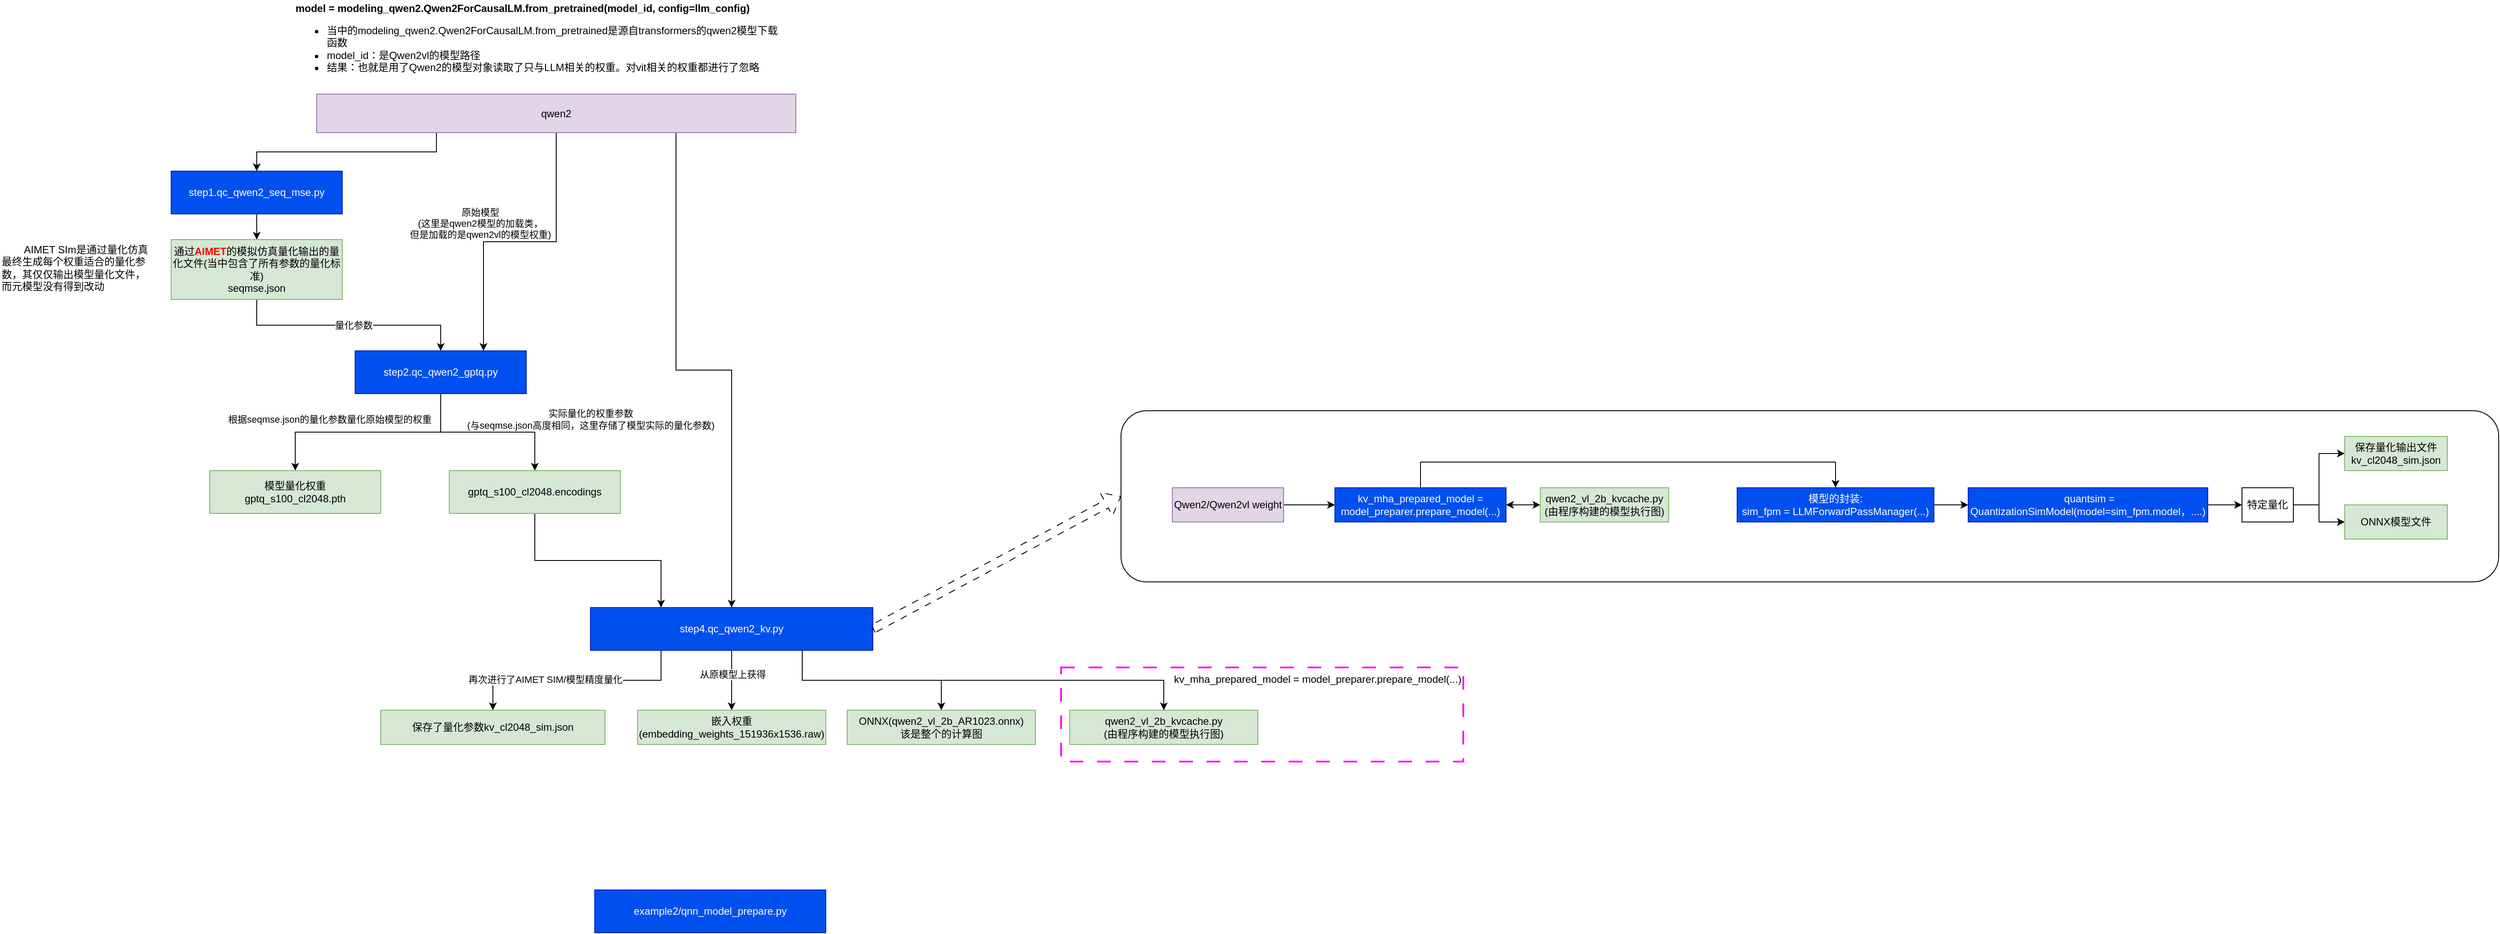 <mxfile version="27.1.6">
  <diagram name="第 1 页" id="1yGRy3Rp8gqS7cy7YKH3">
    <mxGraphModel dx="2067" dy="666" grid="1" gridSize="10" guides="1" tooltips="1" connect="1" arrows="1" fold="1" page="1" pageScale="1" pageWidth="827" pageHeight="1169" math="0" shadow="0">
      <root>
        <mxCell id="0" />
        <mxCell id="1" parent="0" />
        <mxCell id="v-EcrwhODqZBku7ry2aD-37" value="" style="rounded=0;whiteSpace=wrap;html=1;dashed=1;dashPattern=8 8;strokeColor=#FF00FF;strokeWidth=2;" vertex="1" parent="1">
          <mxGeometry x="1200" y="840" width="470" height="110" as="geometry" />
        </mxCell>
        <mxCell id="v-EcrwhODqZBku7ry2aD-3" value="" style="edgeStyle=orthogonalEdgeStyle;rounded=0;orthogonalLoop=1;jettySize=auto;html=1;" edge="1" parent="1" source="v-EcrwhODqZBku7ry2aD-1" target="v-EcrwhODqZBku7ry2aD-2">
          <mxGeometry relative="1" as="geometry" />
        </mxCell>
        <mxCell id="v-EcrwhODqZBku7ry2aD-1" value="step1.qc_qwen2_seq_mse.py" style="rounded=0;whiteSpace=wrap;html=1;fillColor=#0050ef;fontColor=#ffffff;strokeColor=#001DBC;" vertex="1" parent="1">
          <mxGeometry x="160" y="260" width="200" height="50" as="geometry" />
        </mxCell>
        <mxCell id="v-EcrwhODqZBku7ry2aD-7" style="edgeStyle=orthogonalEdgeStyle;rounded=0;orthogonalLoop=1;jettySize=auto;html=1;exitX=0.5;exitY=1;exitDx=0;exitDy=0;entryX=0.5;entryY=0;entryDx=0;entryDy=0;" edge="1" parent="1" source="v-EcrwhODqZBku7ry2aD-2" target="v-EcrwhODqZBku7ry2aD-6">
          <mxGeometry relative="1" as="geometry" />
        </mxCell>
        <mxCell id="v-EcrwhODqZBku7ry2aD-9" value="量化参数" style="edgeLabel;html=1;align=center;verticalAlign=middle;resizable=0;points=[];" vertex="1" connectable="0" parent="v-EcrwhODqZBku7ry2aD-7">
          <mxGeometry x="0.035" relative="1" as="geometry">
            <mxPoint as="offset" />
          </mxGeometry>
        </mxCell>
        <mxCell id="v-EcrwhODqZBku7ry2aD-2" value="通过&lt;b&gt;&lt;font style=&quot;color: rgb(255, 0, 0);&quot;&gt;AIMET&lt;/font&gt;&lt;/b&gt;的模拟仿真量化输出的量化文件(当中包含了所有参数的量化标准)&lt;br&gt;seqmse.json" style="rounded=0;whiteSpace=wrap;html=1;fillColor=#d5e8d4;strokeColor=#82b366;" vertex="1" parent="1">
          <mxGeometry x="160" y="340" width="200" height="70" as="geometry" />
        </mxCell>
        <mxCell id="v-EcrwhODqZBku7ry2aD-5" style="edgeStyle=orthogonalEdgeStyle;rounded=0;orthogonalLoop=1;jettySize=auto;html=1;exitX=0.25;exitY=1;exitDx=0;exitDy=0;entryX=0.5;entryY=0;entryDx=0;entryDy=0;" edge="1" parent="1" source="v-EcrwhODqZBku7ry2aD-4" target="v-EcrwhODqZBku7ry2aD-1">
          <mxGeometry relative="1" as="geometry" />
        </mxCell>
        <mxCell id="v-EcrwhODqZBku7ry2aD-8" style="edgeStyle=orthogonalEdgeStyle;rounded=0;orthogonalLoop=1;jettySize=auto;html=1;exitX=0.5;exitY=1;exitDx=0;exitDy=0;entryX=0.75;entryY=0;entryDx=0;entryDy=0;" edge="1" parent="1" source="v-EcrwhODqZBku7ry2aD-4" target="v-EcrwhODqZBku7ry2aD-6">
          <mxGeometry relative="1" as="geometry" />
        </mxCell>
        <mxCell id="v-EcrwhODqZBku7ry2aD-10" value="原始模型&lt;div&gt;(这里是qwen2模型的加载类，&lt;/div&gt;&lt;div&gt;但是加载的是qwen2vl的模型权重)&lt;/div&gt;" style="edgeLabel;html=1;align=center;verticalAlign=middle;resizable=0;points=[];" vertex="1" connectable="0" parent="v-EcrwhODqZBku7ry2aD-8">
          <mxGeometry x="-0.024" y="-2" relative="1" as="geometry">
            <mxPoint x="-51" y="-20" as="offset" />
          </mxGeometry>
        </mxCell>
        <mxCell id="v-EcrwhODqZBku7ry2aD-22" style="edgeStyle=orthogonalEdgeStyle;rounded=0;orthogonalLoop=1;jettySize=auto;html=1;exitX=0.75;exitY=1;exitDx=0;exitDy=0;" edge="1" parent="1" source="v-EcrwhODqZBku7ry2aD-4" target="v-EcrwhODqZBku7ry2aD-20">
          <mxGeometry relative="1" as="geometry" />
        </mxCell>
        <mxCell id="v-EcrwhODqZBku7ry2aD-4" value="qwen2" style="rounded=0;whiteSpace=wrap;html=1;fillColor=#e1d5e7;strokeColor=#9673a6;" vertex="1" parent="1">
          <mxGeometry x="330" y="170" width="560" height="45" as="geometry" />
        </mxCell>
        <mxCell id="v-EcrwhODqZBku7ry2aD-12" value="" style="edgeStyle=orthogonalEdgeStyle;rounded=0;orthogonalLoop=1;jettySize=auto;html=1;" edge="1" parent="1" source="v-EcrwhODqZBku7ry2aD-6" target="v-EcrwhODqZBku7ry2aD-11">
          <mxGeometry relative="1" as="geometry" />
        </mxCell>
        <mxCell id="v-EcrwhODqZBku7ry2aD-14" value="根据seqmse.json的量化参数量化原始模型的权重" style="edgeLabel;html=1;align=center;verticalAlign=middle;resizable=0;points=[];" vertex="1" connectable="0" parent="v-EcrwhODqZBku7ry2aD-12">
          <mxGeometry x="-0.278" relative="1" as="geometry">
            <mxPoint x="-81" y="-15" as="offset" />
          </mxGeometry>
        </mxCell>
        <mxCell id="v-EcrwhODqZBku7ry2aD-18" style="edgeStyle=orthogonalEdgeStyle;rounded=0;orthogonalLoop=1;jettySize=auto;html=1;exitX=0.5;exitY=1;exitDx=0;exitDy=0;" edge="1" parent="1" source="v-EcrwhODqZBku7ry2aD-6" target="v-EcrwhODqZBku7ry2aD-17">
          <mxGeometry relative="1" as="geometry" />
        </mxCell>
        <mxCell id="v-EcrwhODqZBku7ry2aD-6" value="step2.qc_qwen2_gptq.py" style="rounded=0;whiteSpace=wrap;html=1;fillColor=#0050ef;fontColor=#ffffff;strokeColor=#001DBC;" vertex="1" parent="1">
          <mxGeometry x="375" y="470" width="200" height="50" as="geometry" />
        </mxCell>
        <mxCell id="v-EcrwhODqZBku7ry2aD-11" value="模型量化权重&lt;br&gt;gptq_s100_cl2048.pth" style="rounded=0;whiteSpace=wrap;html=1;fillColor=#d5e8d4;strokeColor=#82b366;" vertex="1" parent="1">
          <mxGeometry x="205" y="610" width="200" height="50" as="geometry" />
        </mxCell>
        <mxCell id="v-EcrwhODqZBku7ry2aD-13" value="&amp;nbsp; &amp;nbsp; &amp;nbsp; &amp;nbsp; AIMET SIm是通过量化仿真最终生成每个权重适合的量化参数，其仅仅输出模型量化文件，而元模型没有得到改动" style="text;strokeColor=none;align=left;fillColor=none;html=1;verticalAlign=middle;whiteSpace=wrap;rounded=0;" vertex="1" parent="1">
          <mxGeometry x="-40" y="340" width="180" height="65" as="geometry" />
        </mxCell>
        <mxCell id="v-EcrwhODqZBku7ry2aD-15" value="&lt;b&gt;&amp;nbsp;model = modeling_qwen2.Qwen2ForCausalLM.from_pretrained(model_id, config=llm_config)&lt;/b&gt;&lt;br&gt;&lt;ul&gt;&lt;li&gt;当中的modeling_qwen2.Qwen2ForCausalLM.from_pretrained是源自transformers的qwen2模型下载函数&lt;/li&gt;&lt;li&gt;model_id：是Qwen2vl的模型路径&lt;/li&gt;&lt;li&gt;结果：也就是用了Qwen2的模型对象读取了只与LLM相关的权重。对vit相关的权重都进行了忽略&lt;/li&gt;&lt;/ul&gt;" style="text;strokeColor=none;align=left;fillColor=none;html=1;verticalAlign=middle;whiteSpace=wrap;rounded=0;" vertex="1" parent="1">
          <mxGeometry x="300" y="60" width="570" height="100" as="geometry" />
        </mxCell>
        <mxCell id="v-EcrwhODqZBku7ry2aD-25" style="edgeStyle=orthogonalEdgeStyle;rounded=0;orthogonalLoop=1;jettySize=auto;html=1;exitX=0.5;exitY=1;exitDx=0;exitDy=0;entryX=0.25;entryY=0;entryDx=0;entryDy=0;" edge="1" parent="1" source="v-EcrwhODqZBku7ry2aD-17" target="v-EcrwhODqZBku7ry2aD-20">
          <mxGeometry relative="1" as="geometry" />
        </mxCell>
        <mxCell id="v-EcrwhODqZBku7ry2aD-17" value="gptq_s100_cl2048.encodings" style="rounded=0;whiteSpace=wrap;html=1;fillColor=#d5e8d4;strokeColor=#82b366;" vertex="1" parent="1">
          <mxGeometry x="485" y="610" width="200" height="50" as="geometry" />
        </mxCell>
        <mxCell id="v-EcrwhODqZBku7ry2aD-19" value="实际量化的权重参数&lt;div&gt;(与seqmse.json高度相同，这里存储了模型实际的量化参数)&lt;/div&gt;" style="edgeLabel;html=1;align=center;verticalAlign=middle;resizable=0;points=[];" vertex="1" connectable="0" parent="1">
          <mxGeometry x="650" y="550" as="geometry" />
        </mxCell>
        <mxCell id="v-EcrwhODqZBku7ry2aD-24" style="edgeStyle=orthogonalEdgeStyle;rounded=0;orthogonalLoop=1;jettySize=auto;html=1;exitX=0.25;exitY=1;exitDx=0;exitDy=0;" edge="1" parent="1" source="v-EcrwhODqZBku7ry2aD-20" target="v-EcrwhODqZBku7ry2aD-23">
          <mxGeometry relative="1" as="geometry" />
        </mxCell>
        <mxCell id="v-EcrwhODqZBku7ry2aD-28" value="再次进行了AIMET SIM/模型精度量化" style="edgeLabel;html=1;align=center;verticalAlign=middle;resizable=0;points=[];" vertex="1" connectable="0" parent="v-EcrwhODqZBku7ry2aD-24">
          <mxGeometry x="0.284" y="-1" relative="1" as="geometry">
            <mxPoint as="offset" />
          </mxGeometry>
        </mxCell>
        <mxCell id="v-EcrwhODqZBku7ry2aD-27" style="edgeStyle=orthogonalEdgeStyle;rounded=0;orthogonalLoop=1;jettySize=auto;html=1;exitX=0.5;exitY=1;exitDx=0;exitDy=0;entryX=0.5;entryY=0;entryDx=0;entryDy=0;" edge="1" parent="1" source="v-EcrwhODqZBku7ry2aD-20" target="v-EcrwhODqZBku7ry2aD-26">
          <mxGeometry relative="1" as="geometry" />
        </mxCell>
        <mxCell id="v-EcrwhODqZBku7ry2aD-29" value="从原模型上获得" style="edgeLabel;html=1;align=center;verticalAlign=middle;resizable=0;points=[];" vertex="1" connectable="0" parent="v-EcrwhODqZBku7ry2aD-27">
          <mxGeometry x="-0.193" y="1" relative="1" as="geometry">
            <mxPoint as="offset" />
          </mxGeometry>
        </mxCell>
        <mxCell id="v-EcrwhODqZBku7ry2aD-31" style="edgeStyle=orthogonalEdgeStyle;rounded=0;orthogonalLoop=1;jettySize=auto;html=1;exitX=0.75;exitY=1;exitDx=0;exitDy=0;entryX=0.5;entryY=0;entryDx=0;entryDy=0;" edge="1" parent="1" source="v-EcrwhODqZBku7ry2aD-20" target="v-EcrwhODqZBku7ry2aD-30">
          <mxGeometry relative="1" as="geometry" />
        </mxCell>
        <mxCell id="v-EcrwhODqZBku7ry2aD-36" style="edgeStyle=orthogonalEdgeStyle;rounded=0;orthogonalLoop=1;jettySize=auto;html=1;exitX=0.75;exitY=1;exitDx=0;exitDy=0;" edge="1" parent="1" source="v-EcrwhODqZBku7ry2aD-20" target="v-EcrwhODqZBku7ry2aD-35">
          <mxGeometry relative="1" as="geometry" />
        </mxCell>
        <mxCell id="v-EcrwhODqZBku7ry2aD-20" value="step4.qc_qwen2_kv.py" style="rounded=0;whiteSpace=wrap;html=1;fillColor=#0050ef;fontColor=#ffffff;strokeColor=#001DBC;" vertex="1" parent="1">
          <mxGeometry x="650" y="770" width="330" height="50" as="geometry" />
        </mxCell>
        <mxCell id="v-EcrwhODqZBku7ry2aD-23" value="保存了量化参数kv_cl2048_sim.json" style="rounded=0;whiteSpace=wrap;html=1;fillColor=#d5e8d4;strokeColor=#82b366;" vertex="1" parent="1">
          <mxGeometry x="405" y="890" width="262" height="40" as="geometry" />
        </mxCell>
        <mxCell id="v-EcrwhODqZBku7ry2aD-26" value="嵌入权重&lt;div&gt;(embedding_weights_151936x1536.raw)&lt;/div&gt;" style="rounded=0;whiteSpace=wrap;html=1;fillColor=#d5e8d4;strokeColor=#82b366;" vertex="1" parent="1">
          <mxGeometry x="705" y="890" width="220" height="40" as="geometry" />
        </mxCell>
        <mxCell id="v-EcrwhODqZBku7ry2aD-30" value="ONNX(qwen2_vl_2b_AR1023.onnx)&lt;br&gt;该是整个的计算图" style="rounded=0;whiteSpace=wrap;html=1;fillColor=#d5e8d4;strokeColor=#82b366;" vertex="1" parent="1">
          <mxGeometry x="950" y="890" width="220" height="40" as="geometry" />
        </mxCell>
        <mxCell id="v-EcrwhODqZBku7ry2aD-32" value="example2/qnn_model_prepare.py" style="rounded=0;whiteSpace=wrap;html=1;fillColor=#0050ef;fontColor=#ffffff;strokeColor=#001DBC;" vertex="1" parent="1">
          <mxGeometry x="655" y="1100" width="270" height="50" as="geometry" />
        </mxCell>
        <mxCell id="v-EcrwhODqZBku7ry2aD-35" value="&lt;span style=&quot;text-align: left;&quot;&gt;qwen2_vl_2b_kvcache.py&lt;/span&gt;&lt;div style=&quot;text-align: left;&quot;&gt;(由程序构建的模型执行图)&lt;/div&gt;" style="rounded=0;whiteSpace=wrap;html=1;fillColor=#d5e8d4;strokeColor=#82b366;" vertex="1" parent="1">
          <mxGeometry x="1210" y="890" width="220" height="40" as="geometry" />
        </mxCell>
        <mxCell id="v-EcrwhODqZBku7ry2aD-39" value="kv_mha_prepared_model = model_preparer.prepare_model(...)" style="text;whiteSpace=wrap;" vertex="1" parent="1">
          <mxGeometry x="1330" y="840" width="350" height="40" as="geometry" />
        </mxCell>
        <mxCell id="v-EcrwhODqZBku7ry2aD-59" value="" style="group" vertex="1" connectable="0" parent="1">
          <mxGeometry x="1270" y="540" width="1610" height="200" as="geometry" />
        </mxCell>
        <mxCell id="v-EcrwhODqZBku7ry2aD-58" value="" style="rounded=1;whiteSpace=wrap;html=1;" vertex="1" parent="v-EcrwhODqZBku7ry2aD-59">
          <mxGeometry width="1610" height="200" as="geometry" />
        </mxCell>
        <mxCell id="v-EcrwhODqZBku7ry2aD-42" value="" style="edgeStyle=orthogonalEdgeStyle;rounded=0;orthogonalLoop=1;jettySize=auto;html=1;" edge="1" parent="v-EcrwhODqZBku7ry2aD-59" source="v-EcrwhODqZBku7ry2aD-40" target="v-EcrwhODqZBku7ry2aD-41">
          <mxGeometry relative="1" as="geometry" />
        </mxCell>
        <mxCell id="v-EcrwhODqZBku7ry2aD-40" value="Qwen2/Qwen2vl weight" style="rounded=0;whiteSpace=wrap;html=1;fillColor=#e1d5e7;strokeColor=#9673a6;" vertex="1" parent="v-EcrwhODqZBku7ry2aD-59">
          <mxGeometry x="60" y="90" width="130" height="40" as="geometry" />
        </mxCell>
        <mxCell id="v-EcrwhODqZBku7ry2aD-45" value="" style="edgeStyle=orthogonalEdgeStyle;rounded=0;orthogonalLoop=1;jettySize=auto;html=1;startArrow=classic;startFill=1;" edge="1" parent="v-EcrwhODqZBku7ry2aD-59" source="v-EcrwhODqZBku7ry2aD-41" target="v-EcrwhODqZBku7ry2aD-44">
          <mxGeometry relative="1" as="geometry" />
        </mxCell>
        <mxCell id="v-EcrwhODqZBku7ry2aD-49" style="edgeStyle=orthogonalEdgeStyle;rounded=0;orthogonalLoop=1;jettySize=auto;html=1;exitX=0.5;exitY=0;exitDx=0;exitDy=0;entryX=0.5;entryY=0;entryDx=0;entryDy=0;" edge="1" parent="v-EcrwhODqZBku7ry2aD-59" source="v-EcrwhODqZBku7ry2aD-41" target="v-EcrwhODqZBku7ry2aD-47">
          <mxGeometry relative="1" as="geometry">
            <Array as="points">
              <mxPoint x="350" y="60" />
              <mxPoint x="835" y="60" />
            </Array>
          </mxGeometry>
        </mxCell>
        <mxCell id="v-EcrwhODqZBku7ry2aD-41" value="kv_mha_prepared_model = model_preparer.prepare_model(...)" style="rounded=0;whiteSpace=wrap;html=1;fillColor=#0050ef;fontColor=#ffffff;strokeColor=#001DBC;" vertex="1" parent="v-EcrwhODqZBku7ry2aD-59">
          <mxGeometry x="250" y="90" width="200" height="40" as="geometry" />
        </mxCell>
        <mxCell id="v-EcrwhODqZBku7ry2aD-44" value="&lt;div&gt;qwen2_vl_2b_kvcache.py&lt;/div&gt;&lt;div&gt;(由程序构建的模型执行图)&lt;/div&gt;" style="rounded=0;whiteSpace=wrap;html=1;fillColor=#d5e8d4;strokeColor=#82b366;" vertex="1" parent="v-EcrwhODqZBku7ry2aD-59">
          <mxGeometry x="490" y="90" width="150" height="40" as="geometry" />
        </mxCell>
        <mxCell id="v-EcrwhODqZBku7ry2aD-51" value="" style="edgeStyle=orthogonalEdgeStyle;rounded=0;orthogonalLoop=1;jettySize=auto;html=1;" edge="1" parent="v-EcrwhODqZBku7ry2aD-59" source="v-EcrwhODqZBku7ry2aD-47" target="v-EcrwhODqZBku7ry2aD-50">
          <mxGeometry relative="1" as="geometry" />
        </mxCell>
        <mxCell id="v-EcrwhODqZBku7ry2aD-47" value="&lt;div&gt;模型的封装:&lt;/div&gt;sim_fpm = LLMForwardPassManager(...)" style="rounded=0;whiteSpace=wrap;html=1;fillColor=#0050ef;fontColor=#ffffff;strokeColor=#001DBC;" vertex="1" parent="v-EcrwhODqZBku7ry2aD-59">
          <mxGeometry x="720" y="90" width="230" height="40" as="geometry" />
        </mxCell>
        <mxCell id="v-EcrwhODqZBku7ry2aD-53" value="" style="edgeStyle=orthogonalEdgeStyle;rounded=0;orthogonalLoop=1;jettySize=auto;html=1;" edge="1" parent="v-EcrwhODqZBku7ry2aD-59" source="v-EcrwhODqZBku7ry2aD-50" target="v-EcrwhODqZBku7ry2aD-52">
          <mxGeometry relative="1" as="geometry" />
        </mxCell>
        <mxCell id="v-EcrwhODqZBku7ry2aD-50" value="&amp;nbsp;quantsim = QuantizationSimModel(model=sim_fpm.model，....)&lt;div&gt;&lt;/div&gt;" style="rounded=0;whiteSpace=wrap;html=1;fillColor=#0050ef;fontColor=#ffffff;strokeColor=#001DBC;" vertex="1" parent="v-EcrwhODqZBku7ry2aD-59">
          <mxGeometry x="990" y="90" width="280" height="40" as="geometry" />
        </mxCell>
        <mxCell id="v-EcrwhODqZBku7ry2aD-55" value="" style="edgeStyle=orthogonalEdgeStyle;rounded=0;orthogonalLoop=1;jettySize=auto;html=1;entryX=0;entryY=0.5;entryDx=0;entryDy=0;" edge="1" parent="v-EcrwhODqZBku7ry2aD-59" source="v-EcrwhODqZBku7ry2aD-52" target="v-EcrwhODqZBku7ry2aD-54">
          <mxGeometry relative="1" as="geometry" />
        </mxCell>
        <mxCell id="v-EcrwhODqZBku7ry2aD-57" style="edgeStyle=orthogonalEdgeStyle;rounded=0;orthogonalLoop=1;jettySize=auto;html=1;exitX=1;exitY=0.5;exitDx=0;exitDy=0;entryX=0;entryY=0.5;entryDx=0;entryDy=0;" edge="1" parent="v-EcrwhODqZBku7ry2aD-59" source="v-EcrwhODqZBku7ry2aD-52" target="v-EcrwhODqZBku7ry2aD-56">
          <mxGeometry relative="1" as="geometry" />
        </mxCell>
        <mxCell id="v-EcrwhODqZBku7ry2aD-52" value="特定量化&lt;div&gt;&lt;/div&gt;" style="rounded=0;whiteSpace=wrap;html=1;" vertex="1" parent="v-EcrwhODqZBku7ry2aD-59">
          <mxGeometry x="1310" y="90" width="60" height="40" as="geometry" />
        </mxCell>
        <mxCell id="v-EcrwhODqZBku7ry2aD-54" value="保存量化输出文件&lt;br&gt;kv_cl2048_sim.json&lt;br&gt;&lt;div&gt;&lt;/div&gt;" style="rounded=0;whiteSpace=wrap;html=1;fillColor=#d5e8d4;strokeColor=#82b366;" vertex="1" parent="v-EcrwhODqZBku7ry2aD-59">
          <mxGeometry x="1430" y="30" width="120" height="40" as="geometry" />
        </mxCell>
        <mxCell id="v-EcrwhODqZBku7ry2aD-56" value="ONNX模型文件&lt;div&gt;&lt;/div&gt;" style="rounded=0;whiteSpace=wrap;html=1;fillColor=#d5e8d4;strokeColor=#82b366;" vertex="1" parent="v-EcrwhODqZBku7ry2aD-59">
          <mxGeometry x="1430" y="110" width="120" height="40" as="geometry" />
        </mxCell>
        <mxCell id="v-EcrwhODqZBku7ry2aD-60" value="" style="shape=flexArrow;endArrow=classic;html=1;rounded=0;entryX=0;entryY=0.5;entryDx=0;entryDy=0;exitX=1;exitY=0.5;exitDx=0;exitDy=0;dashed=1;dashPattern=8 8;" edge="1" parent="1" source="v-EcrwhODqZBku7ry2aD-20" target="v-EcrwhODqZBku7ry2aD-58">
          <mxGeometry width="50" height="50" relative="1" as="geometry">
            <mxPoint x="1020" y="790" as="sourcePoint" />
            <mxPoint x="1070" y="740" as="targetPoint" />
          </mxGeometry>
        </mxCell>
      </root>
    </mxGraphModel>
  </diagram>
</mxfile>
